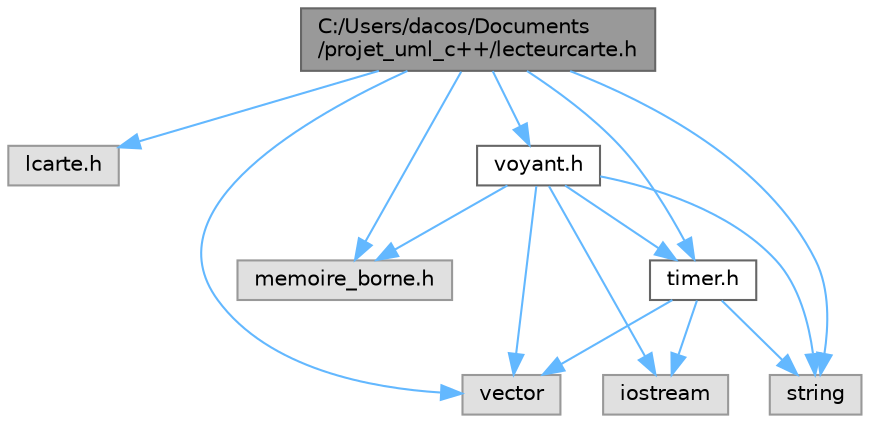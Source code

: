 digraph "C:/Users/dacos/Documents/projet_uml_c++/lecteurcarte.h"
{
 // LATEX_PDF_SIZE
  bgcolor="transparent";
  edge [fontname=Helvetica,fontsize=10,labelfontname=Helvetica,labelfontsize=10];
  node [fontname=Helvetica,fontsize=10,shape=box,height=0.2,width=0.4];
  Node1 [id="Node000001",label="C:/Users/dacos/Documents\l/projet_uml_c++/lecteurcarte.h",height=0.2,width=0.4,color="gray40", fillcolor="grey60", style="filled", fontcolor="black",tooltip="FIchier implémentant la classe du lecteur de carte."];
  Node1 -> Node2 [id="edge15_Node000001_Node000002",color="steelblue1",style="solid",tooltip=" "];
  Node2 [id="Node000002",label="lcarte.h",height=0.2,width=0.4,color="grey60", fillcolor="#E0E0E0", style="filled",tooltip=" "];
  Node1 -> Node3 [id="edge16_Node000001_Node000003",color="steelblue1",style="solid",tooltip=" "];
  Node3 [id="Node000003",label="string",height=0.2,width=0.4,color="grey60", fillcolor="#E0E0E0", style="filled",tooltip=" "];
  Node1 -> Node4 [id="edge17_Node000001_Node000004",color="steelblue1",style="solid",tooltip=" "];
  Node4 [id="Node000004",label="vector",height=0.2,width=0.4,color="grey60", fillcolor="#E0E0E0", style="filled",tooltip=" "];
  Node1 -> Node5 [id="edge18_Node000001_Node000005",color="steelblue1",style="solid",tooltip=" "];
  Node5 [id="Node000005",label="memoire_borne.h",height=0.2,width=0.4,color="grey60", fillcolor="#E0E0E0", style="filled",tooltip=" "];
  Node1 -> Node6 [id="edge19_Node000001_Node000006",color="steelblue1",style="solid",tooltip=" "];
  Node6 [id="Node000006",label="timer.h",height=0.2,width=0.4,color="grey40", fillcolor="white", style="filled",URL="$timer_8h.html",tooltip="FIchier implémentant la classe d'un timer."];
  Node6 -> Node3 [id="edge20_Node000006_Node000003",color="steelblue1",style="solid",tooltip=" "];
  Node6 -> Node4 [id="edge21_Node000006_Node000004",color="steelblue1",style="solid",tooltip=" "];
  Node6 -> Node7 [id="edge22_Node000006_Node000007",color="steelblue1",style="solid",tooltip=" "];
  Node7 [id="Node000007",label="iostream",height=0.2,width=0.4,color="grey60", fillcolor="#E0E0E0", style="filled",tooltip=" "];
  Node1 -> Node8 [id="edge23_Node000001_Node000008",color="steelblue1",style="solid",tooltip=" "];
  Node8 [id="Node000008",label="voyant.h",height=0.2,width=0.4,color="grey40", fillcolor="white", style="filled",URL="$voyant_8h.html",tooltip="FIchier implémentant la classe de voyants."];
  Node8 -> Node7 [id="edge24_Node000008_Node000007",color="steelblue1",style="solid",tooltip=" "];
  Node8 -> Node3 [id="edge25_Node000008_Node000003",color="steelblue1",style="solid",tooltip=" "];
  Node8 -> Node4 [id="edge26_Node000008_Node000004",color="steelblue1",style="solid",tooltip=" "];
  Node8 -> Node5 [id="edge27_Node000008_Node000005",color="steelblue1",style="solid",tooltip=" "];
  Node8 -> Node6 [id="edge28_Node000008_Node000006",color="steelblue1",style="solid",tooltip=" "];
}
